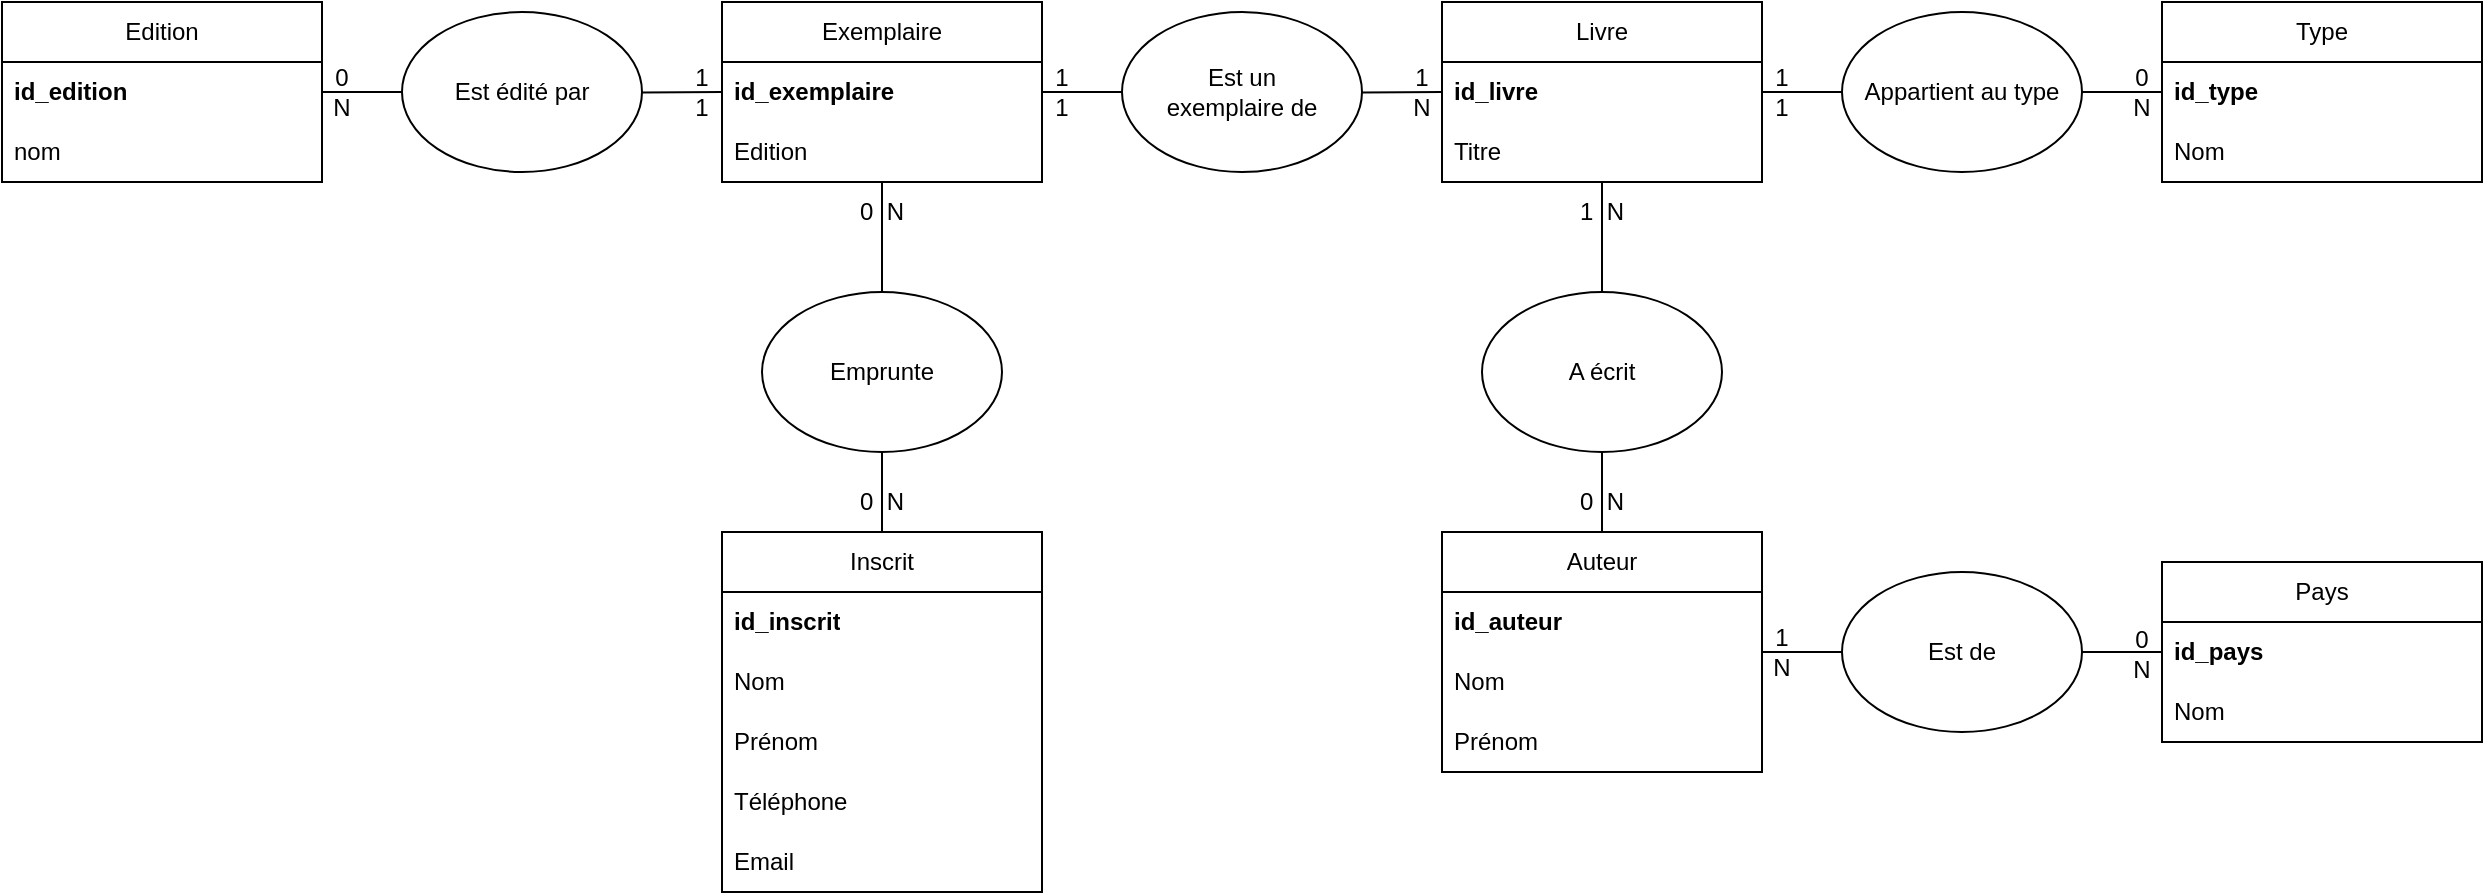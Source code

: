<mxfile version="26.1.1">
  <diagram name="Page-1" id="yhbA_pk5zqcWJt9TO6HN">
    <mxGraphModel dx="1671" dy="490" grid="1" gridSize="10" guides="1" tooltips="1" connect="1" arrows="1" fold="1" page="1" pageScale="1" pageWidth="827" pageHeight="1169" math="0" shadow="0">
      <root>
        <mxCell id="0" />
        <mxCell id="1" parent="0" />
        <mxCell id="xUfsZl-nkuEJm2MdRDHm-5" value="Livre" style="swimlane;fontStyle=0;childLayout=stackLayout;horizontal=1;startSize=30;horizontalStack=0;resizeParent=1;resizeParentMax=0;resizeLast=0;collapsible=1;marginBottom=0;whiteSpace=wrap;html=1;" parent="1" vertex="1">
          <mxGeometry x="520" y="95" width="160" height="90" as="geometry" />
        </mxCell>
        <mxCell id="xUfsZl-nkuEJm2MdRDHm-25" value="&lt;b&gt;id_livre&lt;/b&gt;" style="text;strokeColor=none;fillColor=none;align=left;verticalAlign=middle;spacingLeft=4;spacingRight=4;overflow=hidden;points=[[0,0.5],[1,0.5]];portConstraint=eastwest;rotatable=0;whiteSpace=wrap;html=1;" parent="xUfsZl-nkuEJm2MdRDHm-5" vertex="1">
          <mxGeometry y="30" width="160" height="30" as="geometry" />
        </mxCell>
        <mxCell id="xUfsZl-nkuEJm2MdRDHm-9" value="Titre" style="text;strokeColor=none;fillColor=none;align=left;verticalAlign=middle;spacingLeft=4;spacingRight=4;overflow=hidden;points=[[0,0.5],[1,0.5]];portConstraint=eastwest;rotatable=0;whiteSpace=wrap;html=1;" parent="xUfsZl-nkuEJm2MdRDHm-5" vertex="1">
          <mxGeometry y="60" width="160" height="30" as="geometry" />
        </mxCell>
        <mxCell id="xUfsZl-nkuEJm2MdRDHm-10" value="Inscrit" style="swimlane;fontStyle=0;childLayout=stackLayout;horizontal=1;startSize=30;horizontalStack=0;resizeParent=1;resizeParentMax=0;resizeLast=0;collapsible=1;marginBottom=0;whiteSpace=wrap;html=1;" parent="1" vertex="1">
          <mxGeometry x="160" y="360" width="160" height="180" as="geometry" />
        </mxCell>
        <mxCell id="xUfsZl-nkuEJm2MdRDHm-22" value="&lt;b&gt;id_inscrit&lt;/b&gt;" style="text;strokeColor=none;fillColor=none;align=left;verticalAlign=middle;spacingLeft=4;spacingRight=4;overflow=hidden;points=[[0,0.5],[1,0.5]];portConstraint=eastwest;rotatable=0;whiteSpace=wrap;html=1;" parent="xUfsZl-nkuEJm2MdRDHm-10" vertex="1">
          <mxGeometry y="30" width="160" height="30" as="geometry" />
        </mxCell>
        <mxCell id="xUfsZl-nkuEJm2MdRDHm-11" value="Nom" style="text;strokeColor=none;fillColor=none;align=left;verticalAlign=middle;spacingLeft=4;spacingRight=4;overflow=hidden;points=[[0,0.5],[1,0.5]];portConstraint=eastwest;rotatable=0;whiteSpace=wrap;html=1;" parent="xUfsZl-nkuEJm2MdRDHm-10" vertex="1">
          <mxGeometry y="60" width="160" height="30" as="geometry" />
        </mxCell>
        <mxCell id="xUfsZl-nkuEJm2MdRDHm-12" value="Prénom" style="text;strokeColor=none;fillColor=none;align=left;verticalAlign=middle;spacingLeft=4;spacingRight=4;overflow=hidden;points=[[0,0.5],[1,0.5]];portConstraint=eastwest;rotatable=0;whiteSpace=wrap;html=1;" parent="xUfsZl-nkuEJm2MdRDHm-10" vertex="1">
          <mxGeometry y="90" width="160" height="30" as="geometry" />
        </mxCell>
        <mxCell id="xUfsZl-nkuEJm2MdRDHm-14" value="Téléphone" style="text;strokeColor=none;fillColor=none;align=left;verticalAlign=middle;spacingLeft=4;spacingRight=4;overflow=hidden;points=[[0,0.5],[1,0.5]];portConstraint=eastwest;rotatable=0;whiteSpace=wrap;html=1;" parent="xUfsZl-nkuEJm2MdRDHm-10" vertex="1">
          <mxGeometry y="120" width="160" height="30" as="geometry" />
        </mxCell>
        <mxCell id="xUfsZl-nkuEJm2MdRDHm-13" value="Email" style="text;strokeColor=none;fillColor=none;align=left;verticalAlign=middle;spacingLeft=4;spacingRight=4;overflow=hidden;points=[[0,0.5],[1,0.5]];portConstraint=eastwest;rotatable=0;whiteSpace=wrap;html=1;" parent="xUfsZl-nkuEJm2MdRDHm-10" vertex="1">
          <mxGeometry y="150" width="160" height="30" as="geometry" />
        </mxCell>
        <mxCell id="xUfsZl-nkuEJm2MdRDHm-15" value="Auteur" style="swimlane;fontStyle=0;childLayout=stackLayout;horizontal=1;startSize=30;horizontalStack=0;resizeParent=1;resizeParentMax=0;resizeLast=0;collapsible=1;marginBottom=0;whiteSpace=wrap;html=1;" parent="1" vertex="1">
          <mxGeometry x="520" y="360" width="160" height="120" as="geometry" />
        </mxCell>
        <mxCell id="xUfsZl-nkuEJm2MdRDHm-26" value="&lt;b&gt;id_auteur&lt;/b&gt;" style="text;strokeColor=none;fillColor=none;align=left;verticalAlign=middle;spacingLeft=4;spacingRight=4;overflow=hidden;points=[[0,0.5],[1,0.5]];portConstraint=eastwest;rotatable=0;whiteSpace=wrap;html=1;" parent="xUfsZl-nkuEJm2MdRDHm-15" vertex="1">
          <mxGeometry y="30" width="160" height="30" as="geometry" />
        </mxCell>
        <mxCell id="xUfsZl-nkuEJm2MdRDHm-16" value="Nom" style="text;strokeColor=none;fillColor=none;align=left;verticalAlign=middle;spacingLeft=4;spacingRight=4;overflow=hidden;points=[[0,0.5],[1,0.5]];portConstraint=eastwest;rotatable=0;whiteSpace=wrap;html=1;" parent="xUfsZl-nkuEJm2MdRDHm-15" vertex="1">
          <mxGeometry y="60" width="160" height="30" as="geometry" />
        </mxCell>
        <mxCell id="xUfsZl-nkuEJm2MdRDHm-17" value="Prénom" style="text;strokeColor=none;fillColor=none;align=left;verticalAlign=middle;spacingLeft=4;spacingRight=4;overflow=hidden;points=[[0,0.5],[1,0.5]];portConstraint=eastwest;rotatable=0;whiteSpace=wrap;html=1;" parent="xUfsZl-nkuEJm2MdRDHm-15" vertex="1">
          <mxGeometry y="90" width="160" height="30" as="geometry" />
        </mxCell>
        <mxCell id="xUfsZl-nkuEJm2MdRDHm-19" value="Exemplaire" style="swimlane;fontStyle=0;childLayout=stackLayout;horizontal=1;startSize=30;horizontalStack=0;resizeParent=1;resizeParentMax=0;resizeLast=0;collapsible=1;marginBottom=0;whiteSpace=wrap;html=1;" parent="1" vertex="1">
          <mxGeometry x="160" y="95" width="160" height="90" as="geometry" />
        </mxCell>
        <mxCell id="xUfsZl-nkuEJm2MdRDHm-23" value="&lt;b&gt;id_exemplaire&lt;/b&gt;" style="text;strokeColor=none;fillColor=none;align=left;verticalAlign=middle;spacingLeft=4;spacingRight=4;overflow=hidden;points=[[0,0.5],[1,0.5]];portConstraint=eastwest;rotatable=0;whiteSpace=wrap;html=1;" parent="xUfsZl-nkuEJm2MdRDHm-19" vertex="1">
          <mxGeometry y="30" width="160" height="30" as="geometry" />
        </mxCell>
        <mxCell id="xUfsZl-nkuEJm2MdRDHm-38" value="Edition" style="text;strokeColor=none;fillColor=none;align=left;verticalAlign=middle;spacingLeft=4;spacingRight=4;overflow=hidden;points=[[0,0.5],[1,0.5]];portConstraint=eastwest;rotatable=0;whiteSpace=wrap;html=1;" parent="xUfsZl-nkuEJm2MdRDHm-19" vertex="1">
          <mxGeometry y="60" width="160" height="30" as="geometry" />
        </mxCell>
        <mxCell id="xUfsZl-nkuEJm2MdRDHm-27" value="A écrit" style="ellipse;whiteSpace=wrap;html=1;" parent="1" vertex="1">
          <mxGeometry x="540" y="240" width="120" height="80" as="geometry" />
        </mxCell>
        <mxCell id="xUfsZl-nkuEJm2MdRDHm-28" value="" style="endArrow=none;html=1;rounded=0;" parent="1" source="xUfsZl-nkuEJm2MdRDHm-15" target="xUfsZl-nkuEJm2MdRDHm-27" edge="1">
          <mxGeometry width="50" height="50" relative="1" as="geometry">
            <mxPoint x="550" y="330" as="sourcePoint" />
            <mxPoint x="610" y="270" as="targetPoint" />
          </mxGeometry>
        </mxCell>
        <mxCell id="xUfsZl-nkuEJm2MdRDHm-29" value="" style="endArrow=none;html=1;rounded=0;" parent="1" source="xUfsZl-nkuEJm2MdRDHm-27" target="xUfsZl-nkuEJm2MdRDHm-5" edge="1">
          <mxGeometry width="50" height="50" relative="1" as="geometry">
            <mxPoint x="550" y="330" as="sourcePoint" />
            <mxPoint x="600" y="280" as="targetPoint" />
          </mxGeometry>
        </mxCell>
        <mxCell id="xUfsZl-nkuEJm2MdRDHm-30" value="0&amp;nbsp; N" style="text;html=1;align=center;verticalAlign=middle;whiteSpace=wrap;rounded=0;" parent="1" vertex="1">
          <mxGeometry x="570" y="330" width="60" height="30" as="geometry" />
        </mxCell>
        <mxCell id="xUfsZl-nkuEJm2MdRDHm-31" value="1&amp;nbsp; N" style="text;html=1;align=center;verticalAlign=middle;whiteSpace=wrap;rounded=0;" parent="1" vertex="1">
          <mxGeometry x="570" y="185" width="60" height="30" as="geometry" />
        </mxCell>
        <mxCell id="xUfsZl-nkuEJm2MdRDHm-32" value="Est un&lt;div&gt;exemplaire de&lt;/div&gt;" style="ellipse;whiteSpace=wrap;html=1;" parent="1" vertex="1">
          <mxGeometry x="360" y="100" width="120" height="80" as="geometry" />
        </mxCell>
        <mxCell id="xUfsZl-nkuEJm2MdRDHm-34" value="" style="endArrow=none;html=1;rounded=0;" parent="1" source="xUfsZl-nkuEJm2MdRDHm-32" target="xUfsZl-nkuEJm2MdRDHm-5" edge="1">
          <mxGeometry width="50" height="50" relative="1" as="geometry">
            <mxPoint x="350" y="210" as="sourcePoint" />
            <mxPoint x="400" y="160" as="targetPoint" />
          </mxGeometry>
        </mxCell>
        <mxCell id="xUfsZl-nkuEJm2MdRDHm-35" value="" style="endArrow=none;html=1;rounded=0;" parent="1" source="xUfsZl-nkuEJm2MdRDHm-19" target="xUfsZl-nkuEJm2MdRDHm-32" edge="1">
          <mxGeometry width="50" height="50" relative="1" as="geometry">
            <mxPoint x="335.568" y="149.891" as="sourcePoint" />
            <mxPoint x="440" y="147.895" as="targetPoint" />
            <Array as="points" />
          </mxGeometry>
        </mxCell>
        <mxCell id="xUfsZl-nkuEJm2MdRDHm-36" value="1&lt;br&gt;N" style="text;html=1;align=center;verticalAlign=middle;whiteSpace=wrap;rounded=0;" parent="1" vertex="1">
          <mxGeometry x="480" y="125" width="60" height="30" as="geometry" />
        </mxCell>
        <mxCell id="xUfsZl-nkuEJm2MdRDHm-37" value="1&lt;div&gt;1&lt;/div&gt;" style="text;html=1;align=center;verticalAlign=middle;whiteSpace=wrap;rounded=0;" parent="1" vertex="1">
          <mxGeometry x="300" y="125" width="60" height="30" as="geometry" />
        </mxCell>
        <mxCell id="xUfsZl-nkuEJm2MdRDHm-52" value="Emprunte" style="ellipse;whiteSpace=wrap;html=1;" parent="1" vertex="1">
          <mxGeometry x="180" y="240" width="120" height="80" as="geometry" />
        </mxCell>
        <mxCell id="xUfsZl-nkuEJm2MdRDHm-54" value="" style="endArrow=none;html=1;rounded=0;" parent="1" source="xUfsZl-nkuEJm2MdRDHm-52" target="xUfsZl-nkuEJm2MdRDHm-10" edge="1">
          <mxGeometry width="50" height="50" relative="1" as="geometry">
            <mxPoint x="220" y="310" as="sourcePoint" />
            <mxPoint x="240" y="360" as="targetPoint" />
          </mxGeometry>
        </mxCell>
        <mxCell id="xUfsZl-nkuEJm2MdRDHm-55" value="" style="endArrow=none;html=1;rounded=0;" parent="1" source="xUfsZl-nkuEJm2MdRDHm-19" target="xUfsZl-nkuEJm2MdRDHm-52" edge="1">
          <mxGeometry width="50" height="50" relative="1" as="geometry">
            <mxPoint x="220" y="310" as="sourcePoint" />
            <mxPoint x="270" y="260" as="targetPoint" />
          </mxGeometry>
        </mxCell>
        <mxCell id="xUfsZl-nkuEJm2MdRDHm-64" value="0&amp;nbsp; N" style="text;html=1;align=center;verticalAlign=middle;whiteSpace=wrap;rounded=0;" parent="1" vertex="1">
          <mxGeometry x="210" y="330" width="60" height="30" as="geometry" />
        </mxCell>
        <mxCell id="xUfsZl-nkuEJm2MdRDHm-65" value="0&amp;nbsp; N" style="text;html=1;align=center;verticalAlign=middle;whiteSpace=wrap;rounded=0;" parent="1" vertex="1">
          <mxGeometry x="210" y="185" width="60" height="30" as="geometry" />
        </mxCell>
        <mxCell id="xUfsZl-nkuEJm2MdRDHm-66" value="Pays" style="swimlane;fontStyle=0;childLayout=stackLayout;horizontal=1;startSize=30;horizontalStack=0;resizeParent=1;resizeParentMax=0;resizeLast=0;collapsible=1;marginBottom=0;whiteSpace=wrap;html=1;" parent="1" vertex="1">
          <mxGeometry x="880" y="375" width="160" height="90" as="geometry" />
        </mxCell>
        <mxCell id="xUfsZl-nkuEJm2MdRDHm-67" value="&lt;b&gt;id_pays&lt;/b&gt;" style="text;strokeColor=none;fillColor=none;align=left;verticalAlign=middle;spacingLeft=4;spacingRight=4;overflow=hidden;points=[[0,0.5],[1,0.5]];portConstraint=eastwest;rotatable=0;whiteSpace=wrap;html=1;" parent="xUfsZl-nkuEJm2MdRDHm-66" vertex="1">
          <mxGeometry y="30" width="160" height="30" as="geometry" />
        </mxCell>
        <mxCell id="xUfsZl-nkuEJm2MdRDHm-68" value="Nom" style="text;strokeColor=none;fillColor=none;align=left;verticalAlign=middle;spacingLeft=4;spacingRight=4;overflow=hidden;points=[[0,0.5],[1,0.5]];portConstraint=eastwest;rotatable=0;whiteSpace=wrap;html=1;" parent="xUfsZl-nkuEJm2MdRDHm-66" vertex="1">
          <mxGeometry y="60" width="160" height="30" as="geometry" />
        </mxCell>
        <mxCell id="xUfsZl-nkuEJm2MdRDHm-70" value="Est de" style="ellipse;whiteSpace=wrap;html=1;" parent="1" vertex="1">
          <mxGeometry x="720" y="380" width="120" height="80" as="geometry" />
        </mxCell>
        <mxCell id="xUfsZl-nkuEJm2MdRDHm-71" value="Type" style="swimlane;fontStyle=0;childLayout=stackLayout;horizontal=1;startSize=30;horizontalStack=0;resizeParent=1;resizeParentMax=0;resizeLast=0;collapsible=1;marginBottom=0;whiteSpace=wrap;html=1;" parent="1" vertex="1">
          <mxGeometry x="880" y="95" width="160" height="90" as="geometry" />
        </mxCell>
        <mxCell id="xUfsZl-nkuEJm2MdRDHm-72" value="&lt;b&gt;id_type&lt;/b&gt;" style="text;strokeColor=none;fillColor=none;align=left;verticalAlign=middle;spacingLeft=4;spacingRight=4;overflow=hidden;points=[[0,0.5],[1,0.5]];portConstraint=eastwest;rotatable=0;whiteSpace=wrap;html=1;" parent="xUfsZl-nkuEJm2MdRDHm-71" vertex="1">
          <mxGeometry y="30" width="160" height="30" as="geometry" />
        </mxCell>
        <mxCell id="xUfsZl-nkuEJm2MdRDHm-73" value="Nom" style="text;strokeColor=none;fillColor=none;align=left;verticalAlign=middle;spacingLeft=4;spacingRight=4;overflow=hidden;points=[[0,0.5],[1,0.5]];portConstraint=eastwest;rotatable=0;whiteSpace=wrap;html=1;" parent="xUfsZl-nkuEJm2MdRDHm-71" vertex="1">
          <mxGeometry y="60" width="160" height="30" as="geometry" />
        </mxCell>
        <mxCell id="xUfsZl-nkuEJm2MdRDHm-74" value="Appartient au type" style="ellipse;whiteSpace=wrap;html=1;" parent="1" vertex="1">
          <mxGeometry x="720" y="100" width="120" height="80" as="geometry" />
        </mxCell>
        <mxCell id="xUfsZl-nkuEJm2MdRDHm-76" value="" style="endArrow=none;html=1;rounded=0;" parent="1" source="xUfsZl-nkuEJm2MdRDHm-74" target="xUfsZl-nkuEJm2MdRDHm-5" edge="1">
          <mxGeometry width="50" height="50" relative="1" as="geometry">
            <mxPoint x="560" y="310" as="sourcePoint" />
            <mxPoint x="610" y="260" as="targetPoint" />
          </mxGeometry>
        </mxCell>
        <mxCell id="xUfsZl-nkuEJm2MdRDHm-77" value="" style="endArrow=none;html=1;rounded=0;" parent="1" source="xUfsZl-nkuEJm2MdRDHm-71" target="xUfsZl-nkuEJm2MdRDHm-74" edge="1">
          <mxGeometry width="50" height="50" relative="1" as="geometry">
            <mxPoint x="560" y="310" as="sourcePoint" />
            <mxPoint x="610" y="260" as="targetPoint" />
          </mxGeometry>
        </mxCell>
        <mxCell id="xUfsZl-nkuEJm2MdRDHm-78" value="" style="endArrow=none;html=1;rounded=0;" parent="1" source="xUfsZl-nkuEJm2MdRDHm-70" target="xUfsZl-nkuEJm2MdRDHm-15" edge="1">
          <mxGeometry width="50" height="50" relative="1" as="geometry">
            <mxPoint x="560" y="310" as="sourcePoint" />
            <mxPoint x="610" y="260" as="targetPoint" />
          </mxGeometry>
        </mxCell>
        <mxCell id="xUfsZl-nkuEJm2MdRDHm-79" value="" style="endArrow=none;html=1;rounded=0;" parent="1" source="xUfsZl-nkuEJm2MdRDHm-66" target="xUfsZl-nkuEJm2MdRDHm-70" edge="1">
          <mxGeometry width="50" height="50" relative="1" as="geometry">
            <mxPoint x="560" y="310" as="sourcePoint" />
            <mxPoint x="610" y="260" as="targetPoint" />
          </mxGeometry>
        </mxCell>
        <mxCell id="xUfsZl-nkuEJm2MdRDHm-80" value="1&lt;br&gt;N" style="text;html=1;align=center;verticalAlign=middle;whiteSpace=wrap;rounded=0;" parent="1" vertex="1">
          <mxGeometry x="660" y="405" width="60" height="30" as="geometry" />
        </mxCell>
        <mxCell id="xUfsZl-nkuEJm2MdRDHm-81" value="0&lt;br&gt;N" style="text;html=1;align=center;verticalAlign=middle;whiteSpace=wrap;rounded=0;" parent="1" vertex="1">
          <mxGeometry x="840" y="406" width="60" height="30" as="geometry" />
        </mxCell>
        <mxCell id="xUfsZl-nkuEJm2MdRDHm-83" value="1&lt;br&gt;1" style="text;html=1;align=center;verticalAlign=middle;whiteSpace=wrap;rounded=0;" parent="1" vertex="1">
          <mxGeometry x="660" y="125" width="60" height="30" as="geometry" />
        </mxCell>
        <mxCell id="xUfsZl-nkuEJm2MdRDHm-85" value="0&lt;br&gt;N" style="text;html=1;align=center;verticalAlign=middle;whiteSpace=wrap;rounded=0;" parent="1" vertex="1">
          <mxGeometry x="840" y="125" width="60" height="30" as="geometry" />
        </mxCell>
        <mxCell id="W6ttRyScWOjBz8EpPnvN-3" value="Edition" style="swimlane;fontStyle=0;childLayout=stackLayout;horizontal=1;startSize=30;horizontalStack=0;resizeParent=1;resizeParentMax=0;resizeLast=0;collapsible=1;marginBottom=0;whiteSpace=wrap;html=1;" vertex="1" parent="1">
          <mxGeometry x="-200" y="95" width="160" height="90" as="geometry" />
        </mxCell>
        <mxCell id="W6ttRyScWOjBz8EpPnvN-4" value="&lt;b&gt;id_edition&lt;/b&gt;" style="text;strokeColor=none;fillColor=none;align=left;verticalAlign=middle;spacingLeft=4;spacingRight=4;overflow=hidden;points=[[0,0.5],[1,0.5]];portConstraint=eastwest;rotatable=0;whiteSpace=wrap;html=1;" vertex="1" parent="W6ttRyScWOjBz8EpPnvN-3">
          <mxGeometry y="30" width="160" height="30" as="geometry" />
        </mxCell>
        <mxCell id="W6ttRyScWOjBz8EpPnvN-5" value="nom" style="text;strokeColor=none;fillColor=none;align=left;verticalAlign=middle;spacingLeft=4;spacingRight=4;overflow=hidden;points=[[0,0.5],[1,0.5]];portConstraint=eastwest;rotatable=0;whiteSpace=wrap;html=1;" vertex="1" parent="W6ttRyScWOjBz8EpPnvN-3">
          <mxGeometry y="60" width="160" height="30" as="geometry" />
        </mxCell>
        <mxCell id="W6ttRyScWOjBz8EpPnvN-6" value="Est édité par" style="ellipse;whiteSpace=wrap;html=1;" vertex="1" parent="1">
          <mxGeometry y="100" width="120" height="80" as="geometry" />
        </mxCell>
        <mxCell id="W6ttRyScWOjBz8EpPnvN-9" value="" style="endArrow=none;html=1;rounded=0;" edge="1" parent="1" source="W6ttRyScWOjBz8EpPnvN-6" target="W6ttRyScWOjBz8EpPnvN-3">
          <mxGeometry width="50" height="50" relative="1" as="geometry">
            <mxPoint x="30" y="130" as="sourcePoint" />
            <mxPoint x="80" y="80" as="targetPoint" />
          </mxGeometry>
        </mxCell>
        <mxCell id="W6ttRyScWOjBz8EpPnvN-10" value="" style="endArrow=none;html=1;rounded=0;" edge="1" parent="1" source="W6ttRyScWOjBz8EpPnvN-6" target="xUfsZl-nkuEJm2MdRDHm-19">
          <mxGeometry width="50" height="50" relative="1" as="geometry">
            <mxPoint x="30" y="130" as="sourcePoint" />
            <mxPoint x="80" y="80" as="targetPoint" />
          </mxGeometry>
        </mxCell>
        <mxCell id="W6ttRyScWOjBz8EpPnvN-11" value="1&lt;div&gt;1&lt;/div&gt;" style="text;html=1;align=center;verticalAlign=middle;whiteSpace=wrap;rounded=0;" vertex="1" parent="1">
          <mxGeometry x="120" y="125" width="60" height="30" as="geometry" />
        </mxCell>
        <mxCell id="W6ttRyScWOjBz8EpPnvN-12" value="0&lt;br&gt;N" style="text;html=1;align=center;verticalAlign=middle;whiteSpace=wrap;rounded=0;" vertex="1" parent="1">
          <mxGeometry x="-60" y="125" width="60" height="30" as="geometry" />
        </mxCell>
      </root>
    </mxGraphModel>
  </diagram>
</mxfile>
